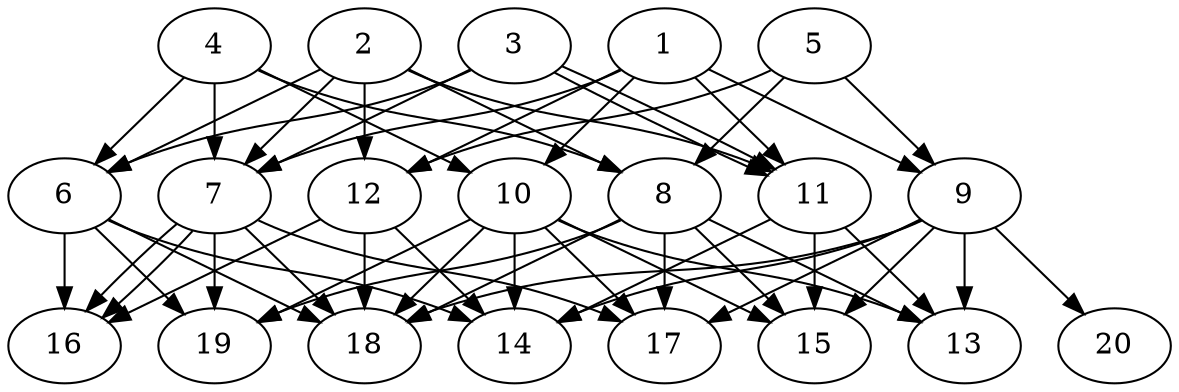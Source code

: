 // DAG automatically generated by daggen at Tue Jul 23 14:34:08 2019
// ./daggen --dot -n 20 --ccr 0.3 --fat 0.7 --regular 0.5 --density 0.8 --mindata 5242880 --maxdata 52428800 
digraph G {
  1 [size="95604053", alpha="0.08", expect_size="28681216"] 
  1 -> 7 [size ="28681216"]
  1 -> 9 [size ="28681216"]
  1 -> 10 [size ="28681216"]
  1 -> 11 [size ="28681216"]
  1 -> 12 [size ="28681216"]
  2 [size="68908373", alpha="0.19", expect_size="20672512"] 
  2 -> 6 [size ="20672512"]
  2 -> 7 [size ="20672512"]
  2 -> 8 [size ="20672512"]
  2 -> 11 [size ="20672512"]
  2 -> 12 [size ="20672512"]
  3 [size="46155093", alpha="0.07", expect_size="13846528"] 
  3 -> 6 [size ="13846528"]
  3 -> 7 [size ="13846528"]
  3 -> 11 [size ="13846528"]
  3 -> 11 [size ="13846528"]
  4 [size="154521600", alpha="0.15", expect_size="46356480"] 
  4 -> 6 [size ="46356480"]
  4 -> 7 [size ="46356480"]
  4 -> 8 [size ="46356480"]
  4 -> 10 [size ="46356480"]
  5 [size="61835947", alpha="0.02", expect_size="18550784"] 
  5 -> 8 [size ="18550784"]
  5 -> 9 [size ="18550784"]
  5 -> 12 [size ="18550784"]
  6 [size="64341333", alpha="0.19", expect_size="19302400"] 
  6 -> 14 [size ="19302400"]
  6 -> 16 [size ="19302400"]
  6 -> 18 [size ="19302400"]
  6 -> 19 [size ="19302400"]
  7 [size="85073920", alpha="0.12", expect_size="25522176"] 
  7 -> 16 [size ="25522176"]
  7 -> 16 [size ="25522176"]
  7 -> 17 [size ="25522176"]
  7 -> 18 [size ="25522176"]
  7 -> 19 [size ="25522176"]
  8 [size="31528960", alpha="0.07", expect_size="9458688"] 
  8 -> 13 [size ="9458688"]
  8 -> 15 [size ="9458688"]
  8 -> 17 [size ="9458688"]
  8 -> 18 [size ="9458688"]
  8 -> 19 [size ="9458688"]
  9 [size="163140267", alpha="0.01", expect_size="48942080"] 
  9 -> 13 [size ="48942080"]
  9 -> 14 [size ="48942080"]
  9 -> 15 [size ="48942080"]
  9 -> 17 [size ="48942080"]
  9 -> 18 [size ="48942080"]
  9 -> 20 [size ="48942080"]
  10 [size="165270187", alpha="0.11", expect_size="49581056"] 
  10 -> 13 [size ="49581056"]
  10 -> 14 [size ="49581056"]
  10 -> 15 [size ="49581056"]
  10 -> 17 [size ="49581056"]
  10 -> 18 [size ="49581056"]
  10 -> 19 [size ="49581056"]
  11 [size="92067840", alpha="0.12", expect_size="27620352"] 
  11 -> 13 [size ="27620352"]
  11 -> 14 [size ="27620352"]
  11 -> 15 [size ="27620352"]
  12 [size="156856320", alpha="0.09", expect_size="47056896"] 
  12 -> 14 [size ="47056896"]
  12 -> 16 [size ="47056896"]
  12 -> 18 [size ="47056896"]
  13 [size="150510933", alpha="0.04", expect_size="45153280"] 
  14 [size="48657067", alpha="0.15", expect_size="14597120"] 
  15 [size="167338667", alpha="0.18", expect_size="50201600"] 
  16 [size="25408853", alpha="0.12", expect_size="7622656"] 
  17 [size="20056747", alpha="0.12", expect_size="6017024"] 
  18 [size="117760000", alpha="0.06", expect_size="35328000"] 
  19 [size="19005440", alpha="0.07", expect_size="5701632"] 
  20 [size="28057600", alpha="0.13", expect_size="8417280"] 
}

